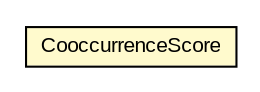 #!/usr/local/bin/dot
#
# Class diagram 
# Generated by UMLGraph version R5_6-24-gf6e263 (http://www.umlgraph.org/)
#

digraph G {
	edge [fontname="arial",fontsize=10,labelfontname="arial",labelfontsize=10];
	node [fontname="arial",fontsize=10,shape=plaintext];
	nodesep=0.25;
	ranksep=0.5;
	// edu.arizona.biosemantics.semanticmarkup.gui.CooccurrenceScore
	c49333 [label=<<table title="edu.arizona.biosemantics.semanticmarkup.gui.CooccurrenceScore" border="0" cellborder="1" cellspacing="0" cellpadding="2" port="p" bgcolor="lemonChiffon" href="./CooccurrenceScore.html">
		<tr><td><table border="0" cellspacing="0" cellpadding="1">
<tr><td align="center" balign="center"> CooccurrenceScore </td></tr>
		</table></td></tr>
		</table>>, URL="./CooccurrenceScore.html", fontname="arial", fontcolor="black", fontsize=10.0];
}

